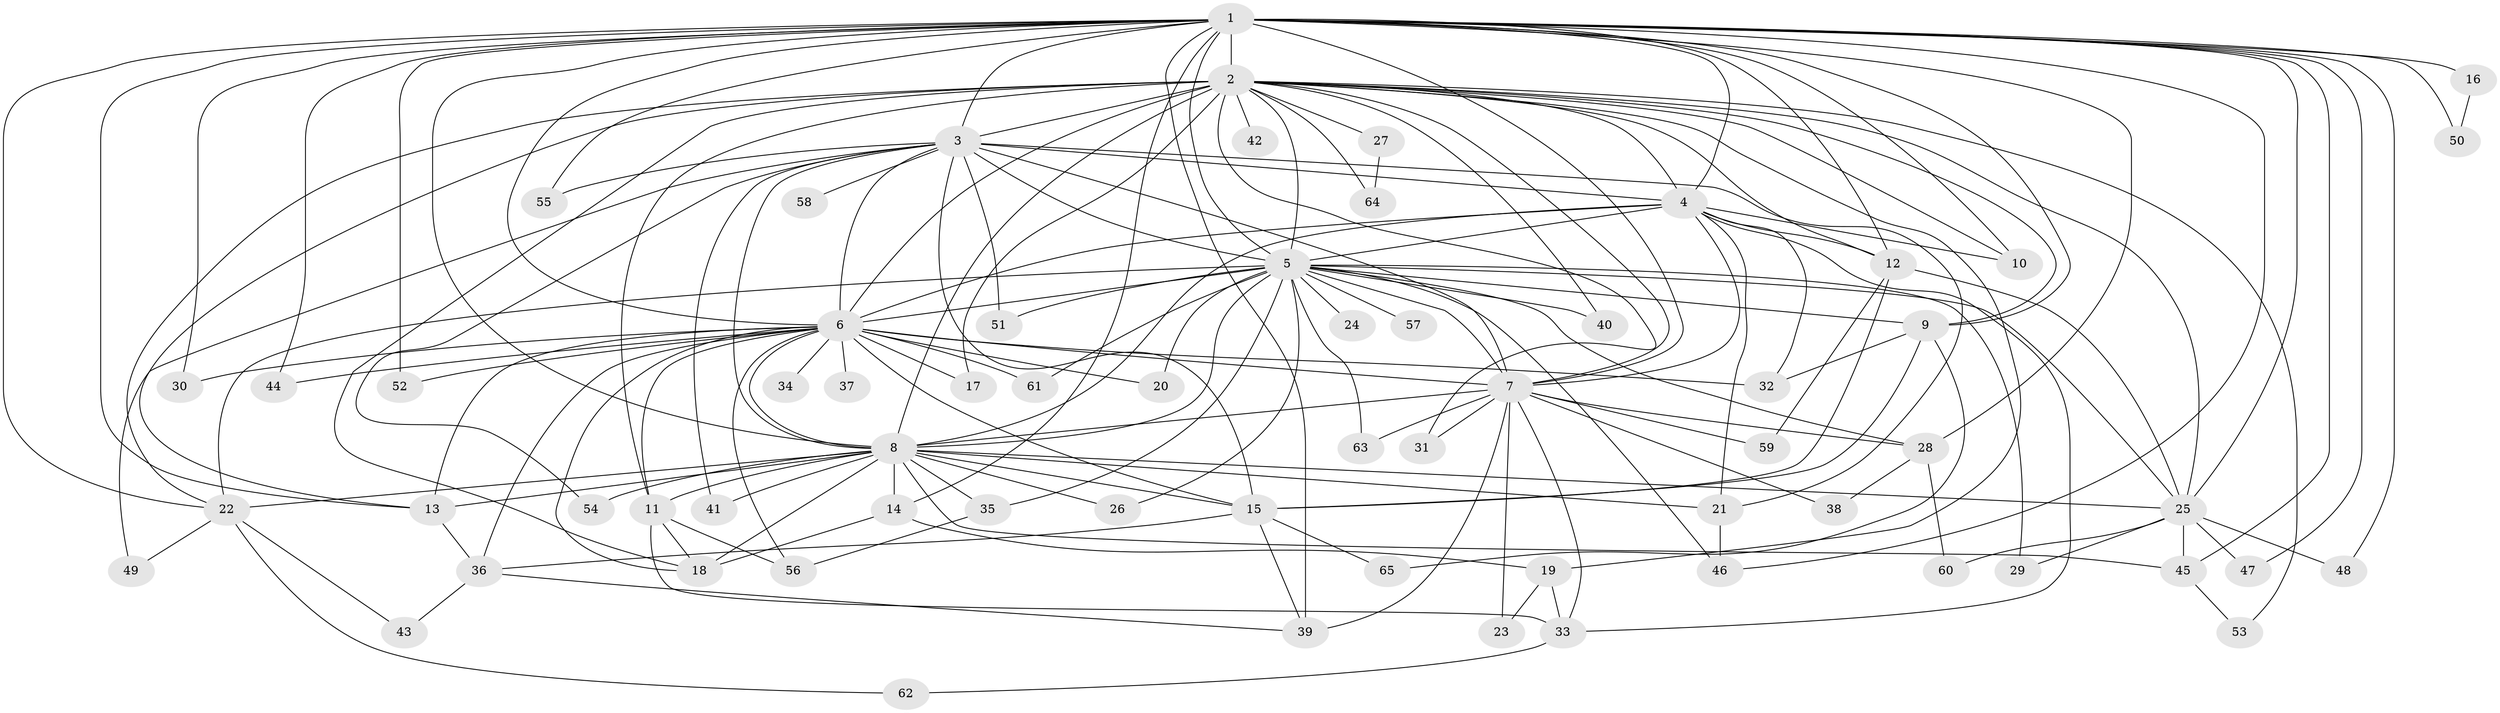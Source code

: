 // original degree distribution, {18: 0.007692307692307693, 31: 0.015384615384615385, 16: 0.007692307692307693, 19: 0.015384615384615385, 33: 0.007692307692307693, 29: 0.007692307692307693, 21: 0.007692307692307693, 27: 0.007692307692307693, 5: 0.038461538461538464, 3: 0.2076923076923077, 4: 0.06153846153846154, 2: 0.5769230769230769, 8: 0.015384615384615385, 6: 0.015384615384615385, 10: 0.007692307692307693}
// Generated by graph-tools (version 1.1) at 2025/34/03/09/25 02:34:48]
// undirected, 65 vertices, 162 edges
graph export_dot {
graph [start="1"]
  node [color=gray90,style=filled];
  1;
  2;
  3;
  4;
  5;
  6;
  7;
  8;
  9;
  10;
  11;
  12;
  13;
  14;
  15;
  16;
  17;
  18;
  19;
  20;
  21;
  22;
  23;
  24;
  25;
  26;
  27;
  28;
  29;
  30;
  31;
  32;
  33;
  34;
  35;
  36;
  37;
  38;
  39;
  40;
  41;
  42;
  43;
  44;
  45;
  46;
  47;
  48;
  49;
  50;
  51;
  52;
  53;
  54;
  55;
  56;
  57;
  58;
  59;
  60;
  61;
  62;
  63;
  64;
  65;
  1 -- 2 [weight=4.0];
  1 -- 3 [weight=3.0];
  1 -- 4 [weight=2.0];
  1 -- 5 [weight=3.0];
  1 -- 6 [weight=3.0];
  1 -- 7 [weight=2.0];
  1 -- 8 [weight=3.0];
  1 -- 9 [weight=1.0];
  1 -- 10 [weight=1.0];
  1 -- 12 [weight=3.0];
  1 -- 13 [weight=1.0];
  1 -- 14 [weight=1.0];
  1 -- 16 [weight=1.0];
  1 -- 22 [weight=1.0];
  1 -- 25 [weight=1.0];
  1 -- 28 [weight=2.0];
  1 -- 30 [weight=1.0];
  1 -- 39 [weight=2.0];
  1 -- 44 [weight=1.0];
  1 -- 45 [weight=1.0];
  1 -- 46 [weight=1.0];
  1 -- 47 [weight=1.0];
  1 -- 48 [weight=1.0];
  1 -- 50 [weight=1.0];
  1 -- 52 [weight=1.0];
  1 -- 55 [weight=1.0];
  2 -- 3 [weight=2.0];
  2 -- 4 [weight=3.0];
  2 -- 5 [weight=3.0];
  2 -- 6 [weight=6.0];
  2 -- 7 [weight=2.0];
  2 -- 8 [weight=2.0];
  2 -- 9 [weight=1.0];
  2 -- 10 [weight=1.0];
  2 -- 11 [weight=1.0];
  2 -- 12 [weight=2.0];
  2 -- 13 [weight=1.0];
  2 -- 17 [weight=1.0];
  2 -- 18 [weight=1.0];
  2 -- 19 [weight=1.0];
  2 -- 22 [weight=1.0];
  2 -- 25 [weight=1.0];
  2 -- 27 [weight=1.0];
  2 -- 31 [weight=1.0];
  2 -- 40 [weight=1.0];
  2 -- 42 [weight=1.0];
  2 -- 53 [weight=1.0];
  2 -- 64 [weight=1.0];
  3 -- 4 [weight=1.0];
  3 -- 5 [weight=1.0];
  3 -- 6 [weight=1.0];
  3 -- 7 [weight=1.0];
  3 -- 8 [weight=1.0];
  3 -- 15 [weight=1.0];
  3 -- 21 [weight=1.0];
  3 -- 41 [weight=1.0];
  3 -- 49 [weight=1.0];
  3 -- 51 [weight=1.0];
  3 -- 54 [weight=1.0];
  3 -- 55 [weight=1.0];
  3 -- 58 [weight=1.0];
  4 -- 5 [weight=1.0];
  4 -- 6 [weight=17.0];
  4 -- 7 [weight=3.0];
  4 -- 8 [weight=1.0];
  4 -- 10 [weight=1.0];
  4 -- 12 [weight=1.0];
  4 -- 21 [weight=1.0];
  4 -- 32 [weight=1.0];
  4 -- 33 [weight=1.0];
  5 -- 6 [weight=3.0];
  5 -- 7 [weight=1.0];
  5 -- 8 [weight=1.0];
  5 -- 9 [weight=1.0];
  5 -- 20 [weight=1.0];
  5 -- 22 [weight=1.0];
  5 -- 24 [weight=1.0];
  5 -- 25 [weight=1.0];
  5 -- 26 [weight=1.0];
  5 -- 28 [weight=1.0];
  5 -- 29 [weight=1.0];
  5 -- 35 [weight=1.0];
  5 -- 40 [weight=1.0];
  5 -- 46 [weight=1.0];
  5 -- 51 [weight=1.0];
  5 -- 57 [weight=1.0];
  5 -- 61 [weight=1.0];
  5 -- 63 [weight=1.0];
  6 -- 7 [weight=3.0];
  6 -- 8 [weight=1.0];
  6 -- 11 [weight=1.0];
  6 -- 13 [weight=1.0];
  6 -- 15 [weight=1.0];
  6 -- 17 [weight=1.0];
  6 -- 18 [weight=1.0];
  6 -- 20 [weight=1.0];
  6 -- 30 [weight=1.0];
  6 -- 32 [weight=3.0];
  6 -- 34 [weight=1.0];
  6 -- 36 [weight=1.0];
  6 -- 37 [weight=2.0];
  6 -- 44 [weight=1.0];
  6 -- 52 [weight=1.0];
  6 -- 56 [weight=1.0];
  6 -- 61 [weight=1.0];
  7 -- 8 [weight=2.0];
  7 -- 23 [weight=1.0];
  7 -- 28 [weight=1.0];
  7 -- 31 [weight=1.0];
  7 -- 33 [weight=1.0];
  7 -- 38 [weight=1.0];
  7 -- 39 [weight=1.0];
  7 -- 59 [weight=1.0];
  7 -- 63 [weight=1.0];
  8 -- 11 [weight=2.0];
  8 -- 13 [weight=1.0];
  8 -- 14 [weight=1.0];
  8 -- 15 [weight=1.0];
  8 -- 18 [weight=1.0];
  8 -- 21 [weight=1.0];
  8 -- 22 [weight=1.0];
  8 -- 25 [weight=1.0];
  8 -- 26 [weight=1.0];
  8 -- 35 [weight=1.0];
  8 -- 41 [weight=1.0];
  8 -- 45 [weight=2.0];
  8 -- 54 [weight=1.0];
  9 -- 15 [weight=1.0];
  9 -- 32 [weight=1.0];
  9 -- 65 [weight=1.0];
  11 -- 18 [weight=1.0];
  11 -- 33 [weight=1.0];
  11 -- 56 [weight=1.0];
  12 -- 15 [weight=1.0];
  12 -- 25 [weight=1.0];
  12 -- 59 [weight=1.0];
  13 -- 36 [weight=1.0];
  14 -- 18 [weight=1.0];
  14 -- 19 [weight=1.0];
  15 -- 36 [weight=1.0];
  15 -- 39 [weight=1.0];
  15 -- 65 [weight=1.0];
  16 -- 50 [weight=1.0];
  19 -- 23 [weight=1.0];
  19 -- 33 [weight=1.0];
  21 -- 46 [weight=1.0];
  22 -- 43 [weight=1.0];
  22 -- 49 [weight=1.0];
  22 -- 62 [weight=1.0];
  25 -- 29 [weight=1.0];
  25 -- 45 [weight=1.0];
  25 -- 47 [weight=1.0];
  25 -- 48 [weight=2.0];
  25 -- 60 [weight=1.0];
  27 -- 64 [weight=1.0];
  28 -- 38 [weight=1.0];
  28 -- 60 [weight=1.0];
  33 -- 62 [weight=1.0];
  35 -- 56 [weight=1.0];
  36 -- 39 [weight=1.0];
  36 -- 43 [weight=1.0];
  45 -- 53 [weight=1.0];
}
